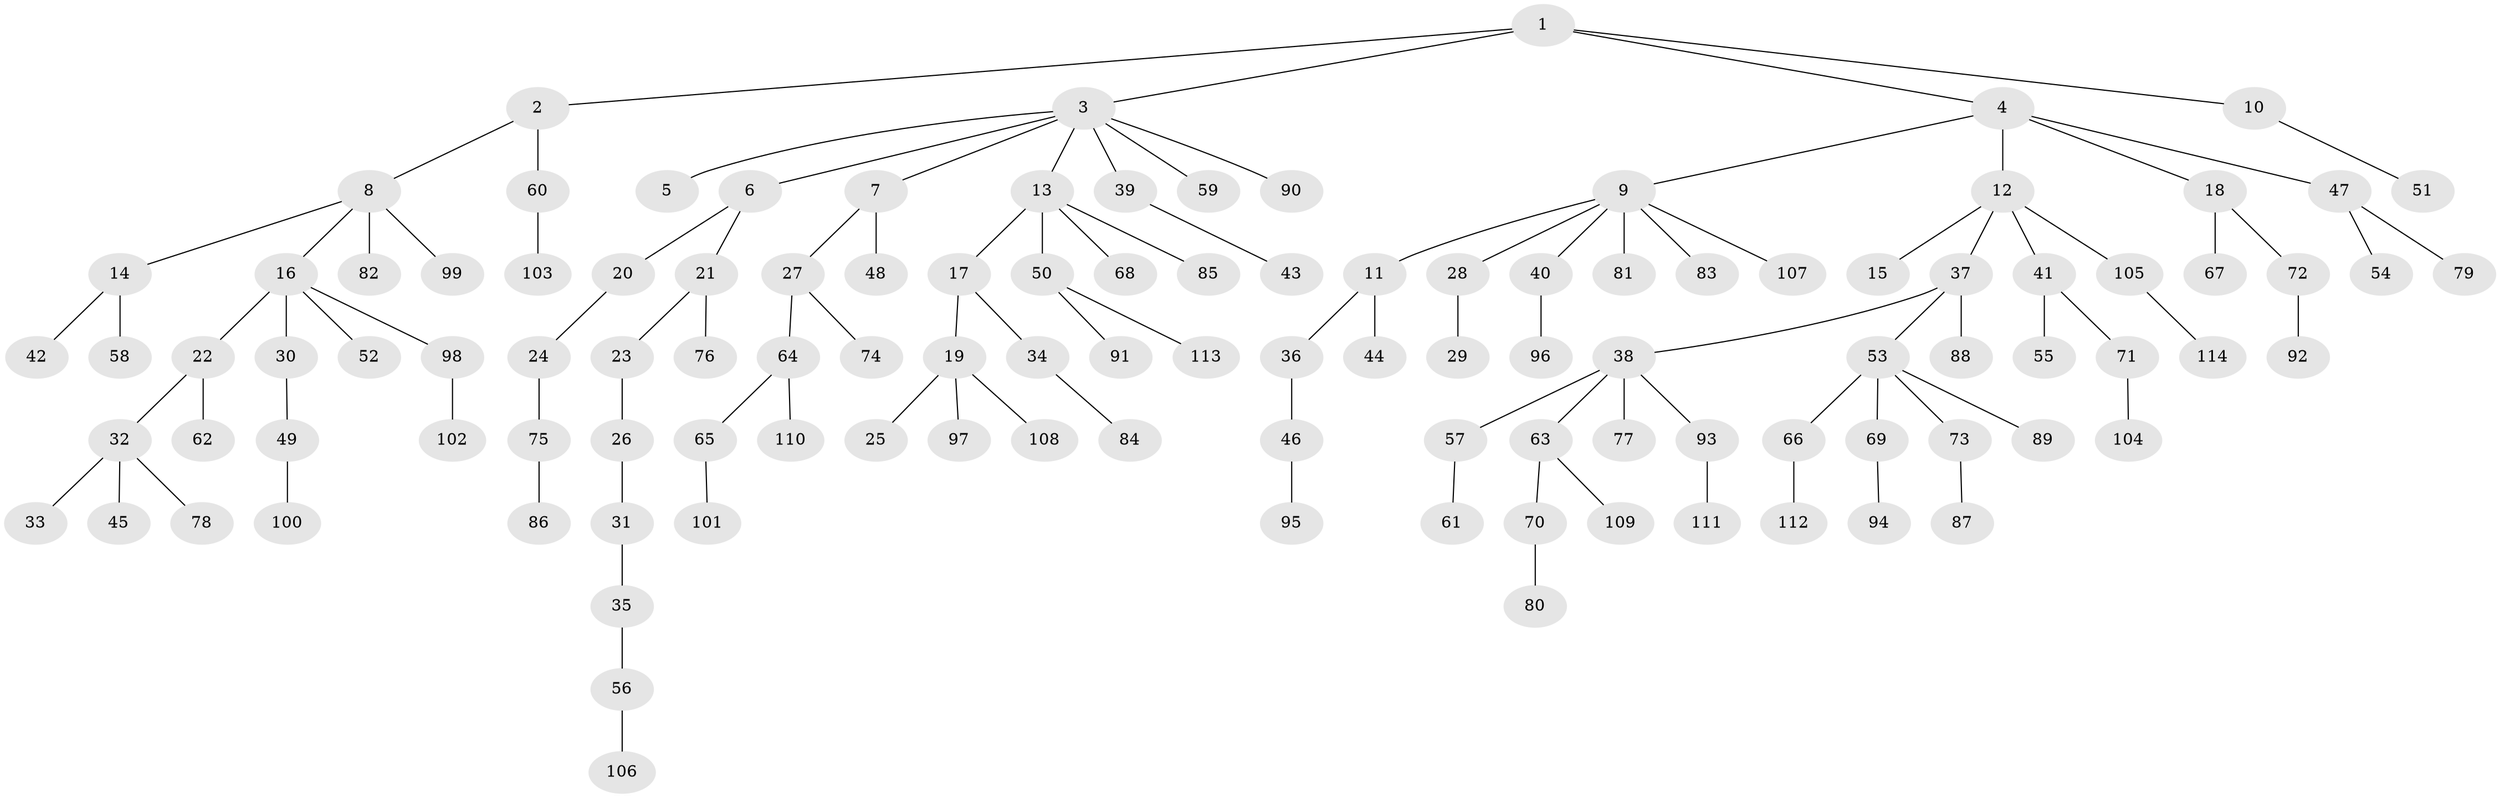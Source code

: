 // Generated by graph-tools (version 1.1) at 2025/15/03/09/25 04:15:41]
// undirected, 114 vertices, 113 edges
graph export_dot {
graph [start="1"]
  node [color=gray90,style=filled];
  1;
  2;
  3;
  4;
  5;
  6;
  7;
  8;
  9;
  10;
  11;
  12;
  13;
  14;
  15;
  16;
  17;
  18;
  19;
  20;
  21;
  22;
  23;
  24;
  25;
  26;
  27;
  28;
  29;
  30;
  31;
  32;
  33;
  34;
  35;
  36;
  37;
  38;
  39;
  40;
  41;
  42;
  43;
  44;
  45;
  46;
  47;
  48;
  49;
  50;
  51;
  52;
  53;
  54;
  55;
  56;
  57;
  58;
  59;
  60;
  61;
  62;
  63;
  64;
  65;
  66;
  67;
  68;
  69;
  70;
  71;
  72;
  73;
  74;
  75;
  76;
  77;
  78;
  79;
  80;
  81;
  82;
  83;
  84;
  85;
  86;
  87;
  88;
  89;
  90;
  91;
  92;
  93;
  94;
  95;
  96;
  97;
  98;
  99;
  100;
  101;
  102;
  103;
  104;
  105;
  106;
  107;
  108;
  109;
  110;
  111;
  112;
  113;
  114;
  1 -- 2;
  1 -- 3;
  1 -- 4;
  1 -- 10;
  2 -- 8;
  2 -- 60;
  3 -- 5;
  3 -- 6;
  3 -- 7;
  3 -- 13;
  3 -- 39;
  3 -- 59;
  3 -- 90;
  4 -- 9;
  4 -- 12;
  4 -- 18;
  4 -- 47;
  6 -- 20;
  6 -- 21;
  7 -- 27;
  7 -- 48;
  8 -- 14;
  8 -- 16;
  8 -- 82;
  8 -- 99;
  9 -- 11;
  9 -- 28;
  9 -- 40;
  9 -- 81;
  9 -- 83;
  9 -- 107;
  10 -- 51;
  11 -- 36;
  11 -- 44;
  12 -- 15;
  12 -- 37;
  12 -- 41;
  12 -- 105;
  13 -- 17;
  13 -- 50;
  13 -- 68;
  13 -- 85;
  14 -- 42;
  14 -- 58;
  16 -- 22;
  16 -- 30;
  16 -- 52;
  16 -- 98;
  17 -- 19;
  17 -- 34;
  18 -- 67;
  18 -- 72;
  19 -- 25;
  19 -- 97;
  19 -- 108;
  20 -- 24;
  21 -- 23;
  21 -- 76;
  22 -- 32;
  22 -- 62;
  23 -- 26;
  24 -- 75;
  26 -- 31;
  27 -- 64;
  27 -- 74;
  28 -- 29;
  30 -- 49;
  31 -- 35;
  32 -- 33;
  32 -- 45;
  32 -- 78;
  34 -- 84;
  35 -- 56;
  36 -- 46;
  37 -- 38;
  37 -- 53;
  37 -- 88;
  38 -- 57;
  38 -- 63;
  38 -- 77;
  38 -- 93;
  39 -- 43;
  40 -- 96;
  41 -- 55;
  41 -- 71;
  46 -- 95;
  47 -- 54;
  47 -- 79;
  49 -- 100;
  50 -- 91;
  50 -- 113;
  53 -- 66;
  53 -- 69;
  53 -- 73;
  53 -- 89;
  56 -- 106;
  57 -- 61;
  60 -- 103;
  63 -- 70;
  63 -- 109;
  64 -- 65;
  64 -- 110;
  65 -- 101;
  66 -- 112;
  69 -- 94;
  70 -- 80;
  71 -- 104;
  72 -- 92;
  73 -- 87;
  75 -- 86;
  93 -- 111;
  98 -- 102;
  105 -- 114;
}
